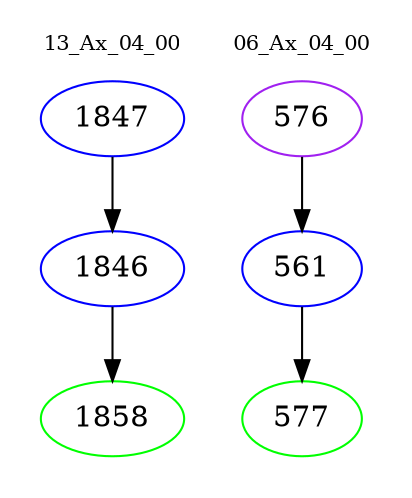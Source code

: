 digraph{
subgraph cluster_0 {
color = white
label = "13_Ax_04_00";
fontsize=10;
T0_1847 [label="1847", color="blue"]
T0_1847 -> T0_1846 [color="black"]
T0_1846 [label="1846", color="blue"]
T0_1846 -> T0_1858 [color="black"]
T0_1858 [label="1858", color="green"]
}
subgraph cluster_1 {
color = white
label = "06_Ax_04_00";
fontsize=10;
T1_576 [label="576", color="purple"]
T1_576 -> T1_561 [color="black"]
T1_561 [label="561", color="blue"]
T1_561 -> T1_577 [color="black"]
T1_577 [label="577", color="green"]
}
}
